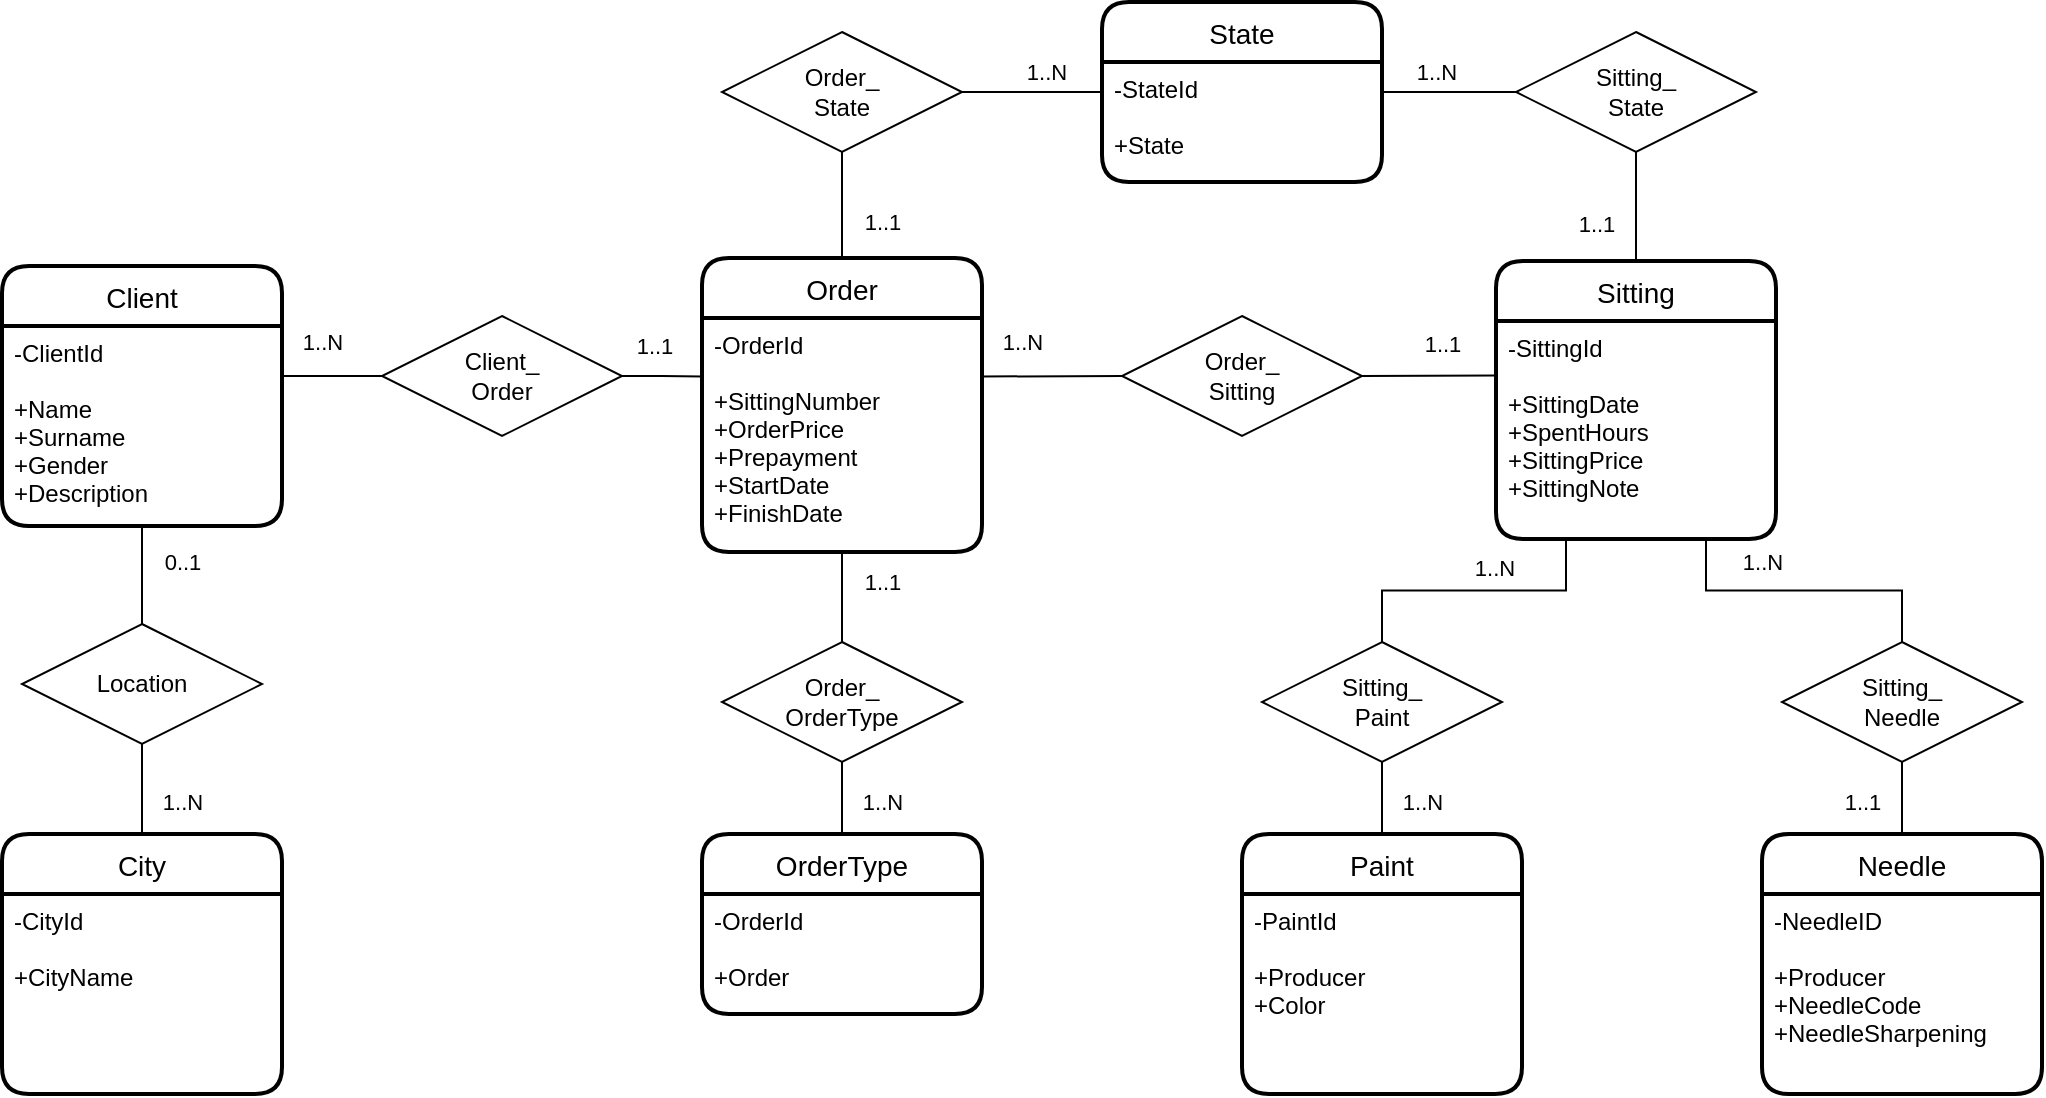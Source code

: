 <mxfile version="13.9.9" type="device"><diagram id="IUYOkZosHyMdcltAnmEh" name="Pagina-1"><mxGraphModel dx="1422" dy="822" grid="1" gridSize="10" guides="1" tooltips="1" connect="1" arrows="1" fold="1" page="1" pageScale="1" pageWidth="827" pageHeight="1169" math="0" shadow="0"><root><mxCell id="0"/><mxCell id="1" parent="0"/><mxCell id="-DNhP1w6SE5Ir3LvAfSi-77" value="1..N" style="endArrow=none;html=1;rounded=0;exitX=1;exitY=0.25;exitDx=0;exitDy=0;edgeStyle=orthogonalEdgeStyle;entryX=0;entryY=0.5;entryDx=0;entryDy=0;" parent="1" source="lIKAISxmHy5vFCVJxE_8-15" target="odp6b5QrpPUQK7ayHQeM-2" edge="1"><mxGeometry x="-0.2" y="17" relative="1" as="geometry"><mxPoint x="320" y="218.5" as="sourcePoint"/><mxPoint x="380" y="215" as="targetPoint"/><mxPoint as="offset"/></mxGeometry></mxCell><mxCell id="-DNhP1w6SE5Ir3LvAfSi-81" value="1..1" style="endArrow=none;html=1;rounded=0;exitX=1;exitY=0.5;exitDx=0;exitDy=0;entryX=0;entryY=0.25;entryDx=0;entryDy=0;" parent="1" source="odp6b5QrpPUQK7ayHQeM-1" target="lIKAISxmHy5vFCVJxE_8-17" edge="1"><mxGeometry x="0.203" y="16" relative="1" as="geometry"><mxPoint x="877" y="207" as="sourcePoint"/><mxPoint x="887" y="346" as="targetPoint"/><mxPoint as="offset"/></mxGeometry></mxCell><mxCell id="lIKAISxmHy5vFCVJxE_8-14" value="Client" style="swimlane;childLayout=stackLayout;horizontal=1;startSize=30;horizontalStack=0;rounded=1;fontSize=14;fontStyle=0;strokeWidth=2;resizeParent=0;resizeLast=1;shadow=0;dashed=0;align=center;" parent="1" vertex="1"><mxGeometry x="180" y="152" width="140" height="130" as="geometry"><mxRectangle x="20" y="171" width="70" height="30" as="alternateBounds"/></mxGeometry></mxCell><mxCell id="lIKAISxmHy5vFCVJxE_8-15" value="-ClientId&#10;&#10;+Name&#10;+Surname&#10;+Gender&#10;+Description" style="align=left;strokeColor=none;fillColor=none;spacingLeft=4;fontSize=12;verticalAlign=top;resizable=0;rotatable=0;part=1;" parent="lIKAISxmHy5vFCVJxE_8-14" vertex="1"><mxGeometry y="30" width="140" height="100" as="geometry"/></mxCell><mxCell id="lIKAISxmHy5vFCVJxE_8-16" value="Sitting" style="swimlane;childLayout=stackLayout;horizontal=1;startSize=30;horizontalStack=0;rounded=1;fontSize=14;fontStyle=0;strokeWidth=2;resizeParent=0;resizeLast=1;shadow=0;dashed=0;align=center;" parent="1" vertex="1"><mxGeometry x="927" y="149.5" width="140" height="139" as="geometry"/></mxCell><mxCell id="lIKAISxmHy5vFCVJxE_8-17" value="-SittingId&#10;&#10;+SittingDate&#10;+SpentHours&#10;+SittingPrice&#10;+SittingNote" style="align=left;strokeColor=none;fillColor=none;spacingLeft=4;fontSize=12;verticalAlign=top;resizable=0;rotatable=0;part=1;" parent="lIKAISxmHy5vFCVJxE_8-16" vertex="1"><mxGeometry y="30" width="140" height="109" as="geometry"/></mxCell><mxCell id="lIKAISxmHy5vFCVJxE_8-18" value="Order" style="swimlane;childLayout=stackLayout;horizontal=1;startSize=30;horizontalStack=0;rounded=1;fontSize=14;fontStyle=0;strokeWidth=2;resizeParent=0;resizeLast=1;shadow=0;dashed=0;align=center;" parent="1" vertex="1"><mxGeometry x="530" y="148" width="140" height="147" as="geometry"/></mxCell><mxCell id="lIKAISxmHy5vFCVJxE_8-19" value="-OrderId&#10;&#10;+SittingNumber&#10;+OrderPrice&#10;+Prepayment&#10;+StartDate&#10;+FinishDate" style="align=left;strokeColor=none;fillColor=none;spacingLeft=4;fontSize=12;verticalAlign=top;resizable=0;rotatable=0;part=1;" parent="lIKAISxmHy5vFCVJxE_8-18" vertex="1"><mxGeometry y="30" width="140" height="117" as="geometry"/></mxCell><mxCell id="odp6b5QrpPUQK7ayHQeM-1" value="Order_&lt;br&gt;Sitting" style="shape=rhombus;perimeter=rhombusPerimeter;whiteSpace=wrap;html=1;align=center;" parent="1" vertex="1"><mxGeometry x="740" y="177" width="120" height="60" as="geometry"/></mxCell><mxCell id="odp6b5QrpPUQK7ayHQeM-2" value="Client_&lt;br&gt;Order" style="shape=rhombus;perimeter=rhombusPerimeter;whiteSpace=wrap;html=1;align=center;" parent="1" vertex="1"><mxGeometry x="370" y="177" width="120" height="60" as="geometry"/></mxCell><mxCell id="odp6b5QrpPUQK7ayHQeM-3" value="1..1" style="endArrow=none;html=1;rounded=0;exitX=1;exitY=0.5;exitDx=0;exitDy=0;edgeStyle=orthogonalEdgeStyle;entryX=0;entryY=0.25;entryDx=0;entryDy=0;" parent="1" source="odp6b5QrpPUQK7ayHQeM-2" target="lIKAISxmHy5vFCVJxE_8-19" edge="1"><mxGeometry x="-0.2" y="15" relative="1" as="geometry"><mxPoint x="330" y="216" as="sourcePoint"/><mxPoint x="480" y="221" as="targetPoint"/><mxPoint as="offset"/></mxGeometry></mxCell><mxCell id="odp6b5QrpPUQK7ayHQeM-5" value="1..N" style="endArrow=none;html=1;rounded=0;entryX=0;entryY=0.5;entryDx=0;entryDy=0;exitX=1;exitY=0.25;exitDx=0;exitDy=0;" parent="1" source="lIKAISxmHy5vFCVJxE_8-19" target="odp6b5QrpPUQK7ayHQeM-1" edge="1"><mxGeometry x="-0.427" y="17" relative="1" as="geometry"><mxPoint x="650" y="345" as="sourcePoint"/><mxPoint x="810" y="361.25" as="targetPoint"/><mxPoint as="offset"/></mxGeometry></mxCell><mxCell id="Fb_NtWOmgmNKHk4Pme-b-1" value="City" style="swimlane;childLayout=stackLayout;horizontal=1;startSize=30;horizontalStack=0;rounded=1;fontSize=14;fontStyle=0;strokeWidth=2;resizeParent=0;resizeLast=1;shadow=0;dashed=0;align=center;" parent="1" vertex="1"><mxGeometry x="180" y="436" width="140" height="130" as="geometry"><mxRectangle x="270" y="370" width="140" height="30" as="alternateBounds"/></mxGeometry></mxCell><mxCell id="Fb_NtWOmgmNKHk4Pme-b-2" value="-CityId&#10;&#10;+CityName" style="align=left;strokeColor=none;fillColor=none;spacingLeft=4;fontSize=12;verticalAlign=top;resizable=0;rotatable=0;part=1;" parent="Fb_NtWOmgmNKHk4Pme-b-1" vertex="1"><mxGeometry y="30" width="140" height="100" as="geometry"/></mxCell><mxCell id="Fb_NtWOmgmNKHk4Pme-b-3" value="Location" style="shape=rhombus;perimeter=rhombusPerimeter;whiteSpace=wrap;html=1;align=center;" parent="1" vertex="1"><mxGeometry x="190" y="331" width="120" height="60" as="geometry"/></mxCell><mxCell id="Fb_NtWOmgmNKHk4Pme-b-4" value="0..1" style="endArrow=none;html=1;rounded=0;exitX=0.5;exitY=1;exitDx=0;exitDy=0;" parent="1" source="lIKAISxmHy5vFCVJxE_8-15" target="Fb_NtWOmgmNKHk4Pme-b-3" edge="1"><mxGeometry x="-0.265" y="20" relative="1" as="geometry"><mxPoint x="340" y="321" as="sourcePoint"/><mxPoint x="372" y="321" as="targetPoint"/><mxPoint as="offset"/></mxGeometry></mxCell><mxCell id="Fb_NtWOmgmNKHk4Pme-b-5" value="1..N" style="endArrow=none;html=1;rounded=0;entryX=0.5;entryY=1;entryDx=0;entryDy=0;exitX=0.5;exitY=0;exitDx=0;exitDy=0;" parent="1" source="Fb_NtWOmgmNKHk4Pme-b-1" target="Fb_NtWOmgmNKHk4Pme-b-3" edge="1"><mxGeometry x="-0.289" y="-20" relative="1" as="geometry"><mxPoint x="330" y="400" as="sourcePoint"/><mxPoint x="330" y="361" as="targetPoint"/><mxPoint as="offset"/></mxGeometry></mxCell><mxCell id="EGP9_H6UVU1UWsNpvxgK-1" value="Paint" style="swimlane;childLayout=stackLayout;horizontal=1;startSize=30;horizontalStack=0;rounded=1;fontSize=14;fontStyle=0;strokeWidth=2;resizeParent=0;resizeLast=1;shadow=0;dashed=0;align=center;" parent="1" vertex="1"><mxGeometry x="800" y="436" width="140" height="130" as="geometry"><mxRectangle x="360" y="600" width="140" height="30" as="alternateBounds"/></mxGeometry></mxCell><mxCell id="EGP9_H6UVU1UWsNpvxgK-2" value="-PaintId&#10;&#10;+Producer&#10;+Color&#10;" style="align=left;strokeColor=none;fillColor=none;spacingLeft=4;fontSize=12;verticalAlign=top;resizable=0;rotatable=0;part=1;" parent="EGP9_H6UVU1UWsNpvxgK-1" vertex="1"><mxGeometry y="30" width="140" height="100" as="geometry"/></mxCell><mxCell id="EGP9_H6UVU1UWsNpvxgK-3" value="Needle" style="swimlane;childLayout=stackLayout;horizontal=1;startSize=30;horizontalStack=0;rounded=1;fontSize=14;fontStyle=0;strokeWidth=2;resizeParent=0;resizeLast=1;shadow=0;dashed=0;align=center;" parent="1" vertex="1"><mxGeometry x="1060" y="436" width="140" height="130" as="geometry"><mxRectangle x="270" y="370" width="140" height="30" as="alternateBounds"/></mxGeometry></mxCell><mxCell id="EGP9_H6UVU1UWsNpvxgK-4" value="-NeedleID&#10;&#10;+Producer&#10;+NeedleCode&#10;+NeedleSharpening" style="align=left;strokeColor=none;fillColor=none;spacingLeft=4;fontSize=12;verticalAlign=top;resizable=0;rotatable=0;part=1;" parent="EGP9_H6UVU1UWsNpvxgK-3" vertex="1"><mxGeometry y="30" width="140" height="100" as="geometry"/></mxCell><mxCell id="v_y72LcP_XCW5qZYcKYY-1" value="Sitting_&lt;br&gt;Paint" style="shape=rhombus;perimeter=rhombusPerimeter;whiteSpace=wrap;html=1;align=center;" parent="1" vertex="1"><mxGeometry x="810" y="340" width="120" height="60" as="geometry"/></mxCell><mxCell id="v_y72LcP_XCW5qZYcKYY-3" value="Sitting_&lt;br&gt;Needle" style="shape=rhombus;perimeter=rhombusPerimeter;whiteSpace=wrap;html=1;align=center;" parent="1" vertex="1"><mxGeometry x="1070" y="340" width="120" height="60" as="geometry"/></mxCell><mxCell id="v_y72LcP_XCW5qZYcKYY-4" value="1..N" style="endArrow=none;html=1;rounded=0;exitX=0.75;exitY=1;exitDx=0;exitDy=0;entryX=0.5;entryY=0;entryDx=0;entryDy=0;edgeStyle=orthogonalEdgeStyle;" parent="1" source="lIKAISxmHy5vFCVJxE_8-17" target="v_y72LcP_XCW5qZYcKYY-3" edge="1"><mxGeometry x="-0.28" y="14" relative="1" as="geometry"><mxPoint x="1057" y="491" as="sourcePoint"/><mxPoint x="1257" y="380" as="targetPoint"/><mxPoint as="offset"/></mxGeometry></mxCell><mxCell id="v_y72LcP_XCW5qZYcKYY-5" value="1..1" style="endArrow=none;html=1;rounded=0;exitX=0.5;exitY=0;exitDx=0;exitDy=0;entryX=0.5;entryY=1;entryDx=0;entryDy=0;" parent="1" source="EGP9_H6UVU1UWsNpvxgK-3" target="v_y72LcP_XCW5qZYcKYY-3" edge="1"><mxGeometry x="-0.111" y="20" relative="1" as="geometry"><mxPoint x="1050" y="380" as="sourcePoint"/><mxPoint x="1100" y="380" as="targetPoint"/><mxPoint as="offset"/></mxGeometry></mxCell><mxCell id="v_y72LcP_XCW5qZYcKYY-6" value="1..N" style="endArrow=none;html=1;rounded=0;exitX=0.5;exitY=0;exitDx=0;exitDy=0;edgeStyle=orthogonalEdgeStyle;entryX=0.25;entryY=1;entryDx=0;entryDy=0;" parent="1" source="v_y72LcP_XCW5qZYcKYY-1" target="lIKAISxmHy5vFCVJxE_8-17" edge="1"><mxGeometry x="0.143" y="11" relative="1" as="geometry"><mxPoint x="1040" y="501" as="sourcePoint"/><mxPoint x="980" y="340" as="targetPoint"/><mxPoint as="offset"/></mxGeometry></mxCell><mxCell id="v_y72LcP_XCW5qZYcKYY-7" value="1..N" style="endArrow=none;html=1;rounded=0;exitX=0.5;exitY=0;exitDx=0;exitDy=0;entryX=0.5;entryY=1;entryDx=0;entryDy=0;" parent="1" source="EGP9_H6UVU1UWsNpvxgK-1" target="v_y72LcP_XCW5qZYcKYY-1" edge="1"><mxGeometry x="-0.111" y="-20" relative="1" as="geometry"><mxPoint x="1210" y="489" as="sourcePoint"/><mxPoint x="1210" y="410" as="targetPoint"/><mxPoint as="offset"/></mxGeometry></mxCell><mxCell id="v_y72LcP_XCW5qZYcKYY-8" value="State" style="swimlane;childLayout=stackLayout;horizontal=1;startSize=30;horizontalStack=0;rounded=1;fontSize=14;fontStyle=0;strokeWidth=2;resizeParent=0;resizeLast=1;shadow=0;dashed=0;align=center;" parent="1" vertex="1"><mxGeometry x="730" y="20" width="140" height="90" as="geometry"><mxRectangle x="360" y="600" width="140" height="30" as="alternateBounds"/></mxGeometry></mxCell><mxCell id="v_y72LcP_XCW5qZYcKYY-10" value="-StateId&#10;&#10;+State" style="align=left;strokeColor=none;fillColor=none;spacingLeft=4;fontSize=12;verticalAlign=top;resizable=0;rotatable=0;part=1;" parent="v_y72LcP_XCW5qZYcKYY-8" vertex="1"><mxGeometry y="30" width="140" height="60" as="geometry"/></mxCell><mxCell id="v_y72LcP_XCW5qZYcKYY-11" value="Order_&lt;br&gt;State" style="shape=rhombus;perimeter=rhombusPerimeter;whiteSpace=wrap;html=1;align=center;" parent="1" vertex="1"><mxGeometry x="540" y="35" width="120" height="60" as="geometry"/></mxCell><mxCell id="v_y72LcP_XCW5qZYcKYY-13" value="Sitting_&lt;br&gt;State" style="shape=rhombus;perimeter=rhombusPerimeter;whiteSpace=wrap;html=1;align=center;" parent="1" vertex="1"><mxGeometry x="937" y="35" width="120" height="60" as="geometry"/></mxCell><mxCell id="v_y72LcP_XCW5qZYcKYY-14" value="1..1" style="endArrow=none;html=1;rounded=0;exitX=0.5;exitY=0;exitDx=0;exitDy=0;entryX=0.5;entryY=1;entryDx=0;entryDy=0;" parent="1" source="lIKAISxmHy5vFCVJxE_8-18" target="v_y72LcP_XCW5qZYcKYY-11" edge="1"><mxGeometry x="-0.321" y="-20" relative="1" as="geometry"><mxPoint x="840" y="217" as="sourcePoint"/><mxPoint x="890" y="217.25" as="targetPoint"/><mxPoint as="offset"/></mxGeometry></mxCell><mxCell id="v_y72LcP_XCW5qZYcKYY-15" value="1..N" style="endArrow=none;html=1;rounded=0;exitX=0;exitY=0.25;exitDx=0;exitDy=0;entryX=1;entryY=0.5;entryDx=0;entryDy=0;" parent="1" source="v_y72LcP_XCW5qZYcKYY-10" target="v_y72LcP_XCW5qZYcKYY-11" edge="1"><mxGeometry x="-0.2" y="-10" relative="1" as="geometry"><mxPoint x="610" y="153" as="sourcePoint"/><mxPoint x="610" y="60" as="targetPoint"/><mxPoint as="offset"/></mxGeometry></mxCell><mxCell id="v_y72LcP_XCW5qZYcKYY-16" value="1..N" style="endArrow=none;html=1;rounded=0;exitX=1;exitY=0.25;exitDx=0;exitDy=0;entryX=0;entryY=0.5;entryDx=0;entryDy=0;" parent="1" source="v_y72LcP_XCW5qZYcKYY-10" target="v_y72LcP_XCW5qZYcKYY-13" edge="1"><mxGeometry x="-0.2" y="10" relative="1" as="geometry"><mxPoint x="887" y="65" as="sourcePoint"/><mxPoint x="707" y="30" as="targetPoint"/><mxPoint as="offset"/></mxGeometry></mxCell><mxCell id="v_y72LcP_XCW5qZYcKYY-17" value="1..1" style="endArrow=none;html=1;rounded=0;exitX=0.5;exitY=0;exitDx=0;exitDy=0;entryX=0.5;entryY=1;entryDx=0;entryDy=0;" parent="1" source="lIKAISxmHy5vFCVJxE_8-16" target="v_y72LcP_XCW5qZYcKYY-13" edge="1"><mxGeometry x="-0.284" y="20" relative="1" as="geometry"><mxPoint x="897" y="30" as="sourcePoint"/><mxPoint x="947" y="30" as="targetPoint"/><mxPoint y="1" as="offset"/></mxGeometry></mxCell><mxCell id="v_y72LcP_XCW5qZYcKYY-18" value="OrderType" style="swimlane;childLayout=stackLayout;horizontal=1;startSize=30;horizontalStack=0;rounded=1;fontSize=14;fontStyle=0;strokeWidth=2;resizeParent=0;resizeLast=1;shadow=0;dashed=0;align=center;" parent="1" vertex="1"><mxGeometry x="530" y="436" width="140" height="90" as="geometry"><mxRectangle x="360" y="600" width="140" height="30" as="alternateBounds"/></mxGeometry></mxCell><mxCell id="v_y72LcP_XCW5qZYcKYY-19" value="-OrderId&#10;&#10;+Order" style="align=left;strokeColor=none;fillColor=none;spacingLeft=4;fontSize=12;verticalAlign=top;resizable=0;rotatable=0;part=1;" parent="v_y72LcP_XCW5qZYcKYY-18" vertex="1"><mxGeometry y="30" width="140" height="60" as="geometry"/></mxCell><mxCell id="v_y72LcP_XCW5qZYcKYY-20" value="Order_&lt;br&gt;OrderType" style="shape=rhombus;perimeter=rhombusPerimeter;whiteSpace=wrap;html=1;align=center;" parent="1" vertex="1"><mxGeometry x="540" y="340" width="120" height="60" as="geometry"/></mxCell><mxCell id="v_y72LcP_XCW5qZYcKYY-21" value="1..1" style="endArrow=none;html=1;rounded=0;exitX=0.5;exitY=0;exitDx=0;exitDy=0;entryX=0.5;entryY=1;entryDx=0;entryDy=0;" parent="1" source="v_y72LcP_XCW5qZYcKYY-20" target="lIKAISxmHy5vFCVJxE_8-19" edge="1"><mxGeometry x="0.333" y="-20" relative="1" as="geometry"><mxPoint x="610" y="153" as="sourcePoint"/><mxPoint x="610" y="85" as="targetPoint"/><mxPoint as="offset"/></mxGeometry></mxCell><mxCell id="v_y72LcP_XCW5qZYcKYY-22" value="1..N" style="endArrow=none;html=1;rounded=0;exitX=0.5;exitY=0;exitDx=0;exitDy=0;entryX=0.5;entryY=1;entryDx=0;entryDy=0;" parent="1" source="v_y72LcP_XCW5qZYcKYY-18" target="v_y72LcP_XCW5qZYcKYY-20" edge="1"><mxGeometry x="-0.111" y="-20" relative="1" as="geometry"><mxPoint x="610" y="370" as="sourcePoint"/><mxPoint x="610" y="319" as="targetPoint"/><mxPoint as="offset"/></mxGeometry></mxCell></root></mxGraphModel></diagram></mxfile>